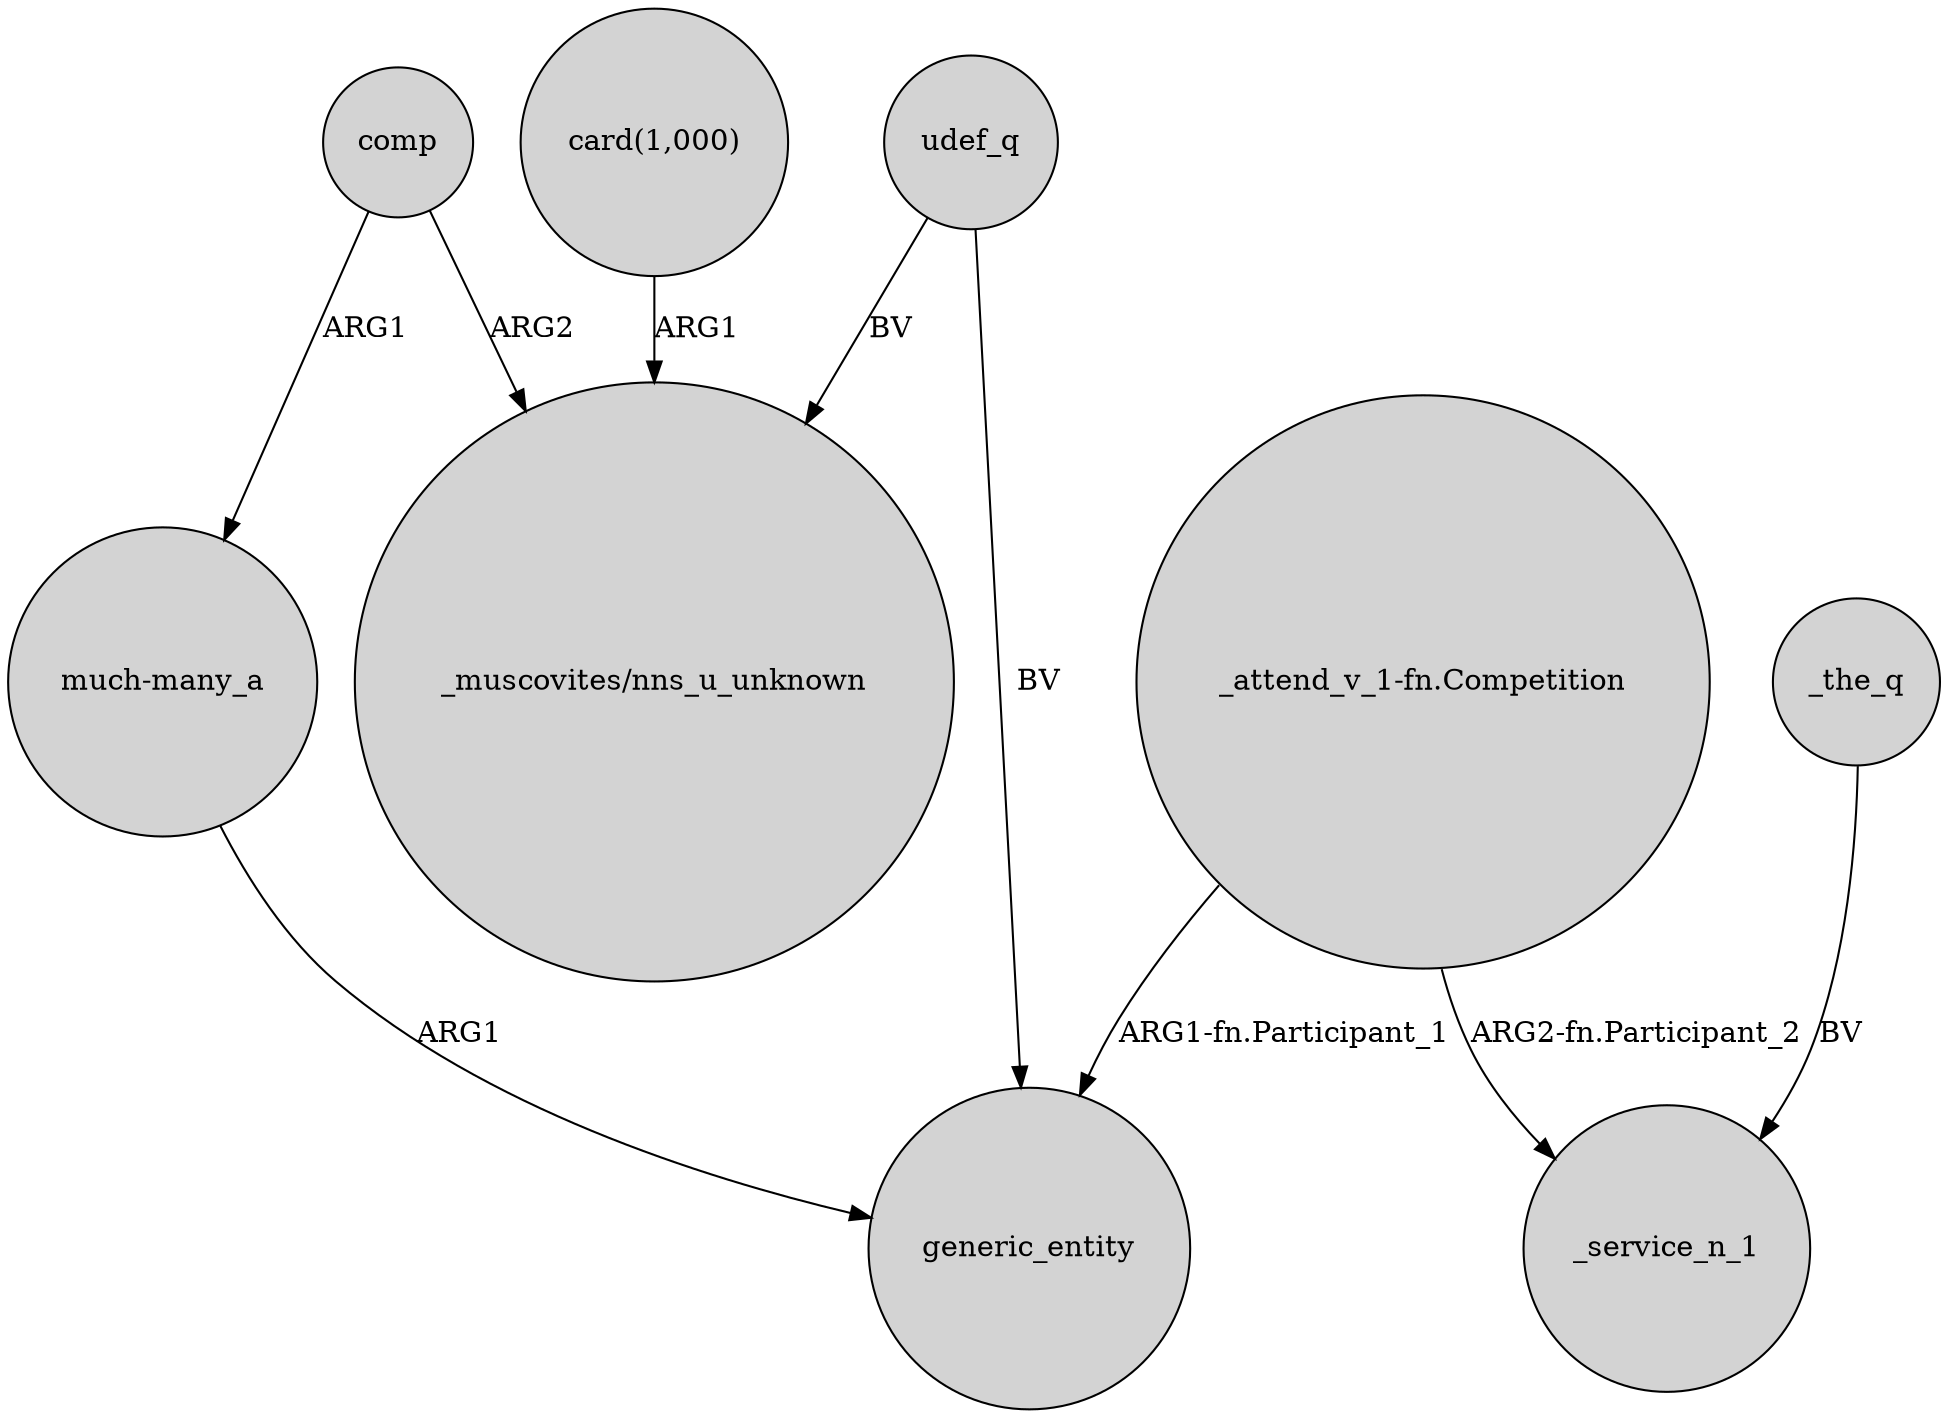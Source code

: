 digraph {
	node [shape=circle style=filled]
	comp -> "_muscovites/nns_u_unknown" [label=ARG2]
	"card(1,000)" -> "_muscovites/nns_u_unknown" [label=ARG1]
	"_attend_v_1-fn.Competition" -> generic_entity [label="ARG1-fn.Participant_1"]
	"much-many_a" -> generic_entity [label=ARG1]
	udef_q -> generic_entity [label=BV]
	udef_q -> "_muscovites/nns_u_unknown" [label=BV]
	"_attend_v_1-fn.Competition" -> _service_n_1 [label="ARG2-fn.Participant_2"]
	_the_q -> _service_n_1 [label=BV]
	comp -> "much-many_a" [label=ARG1]
}
